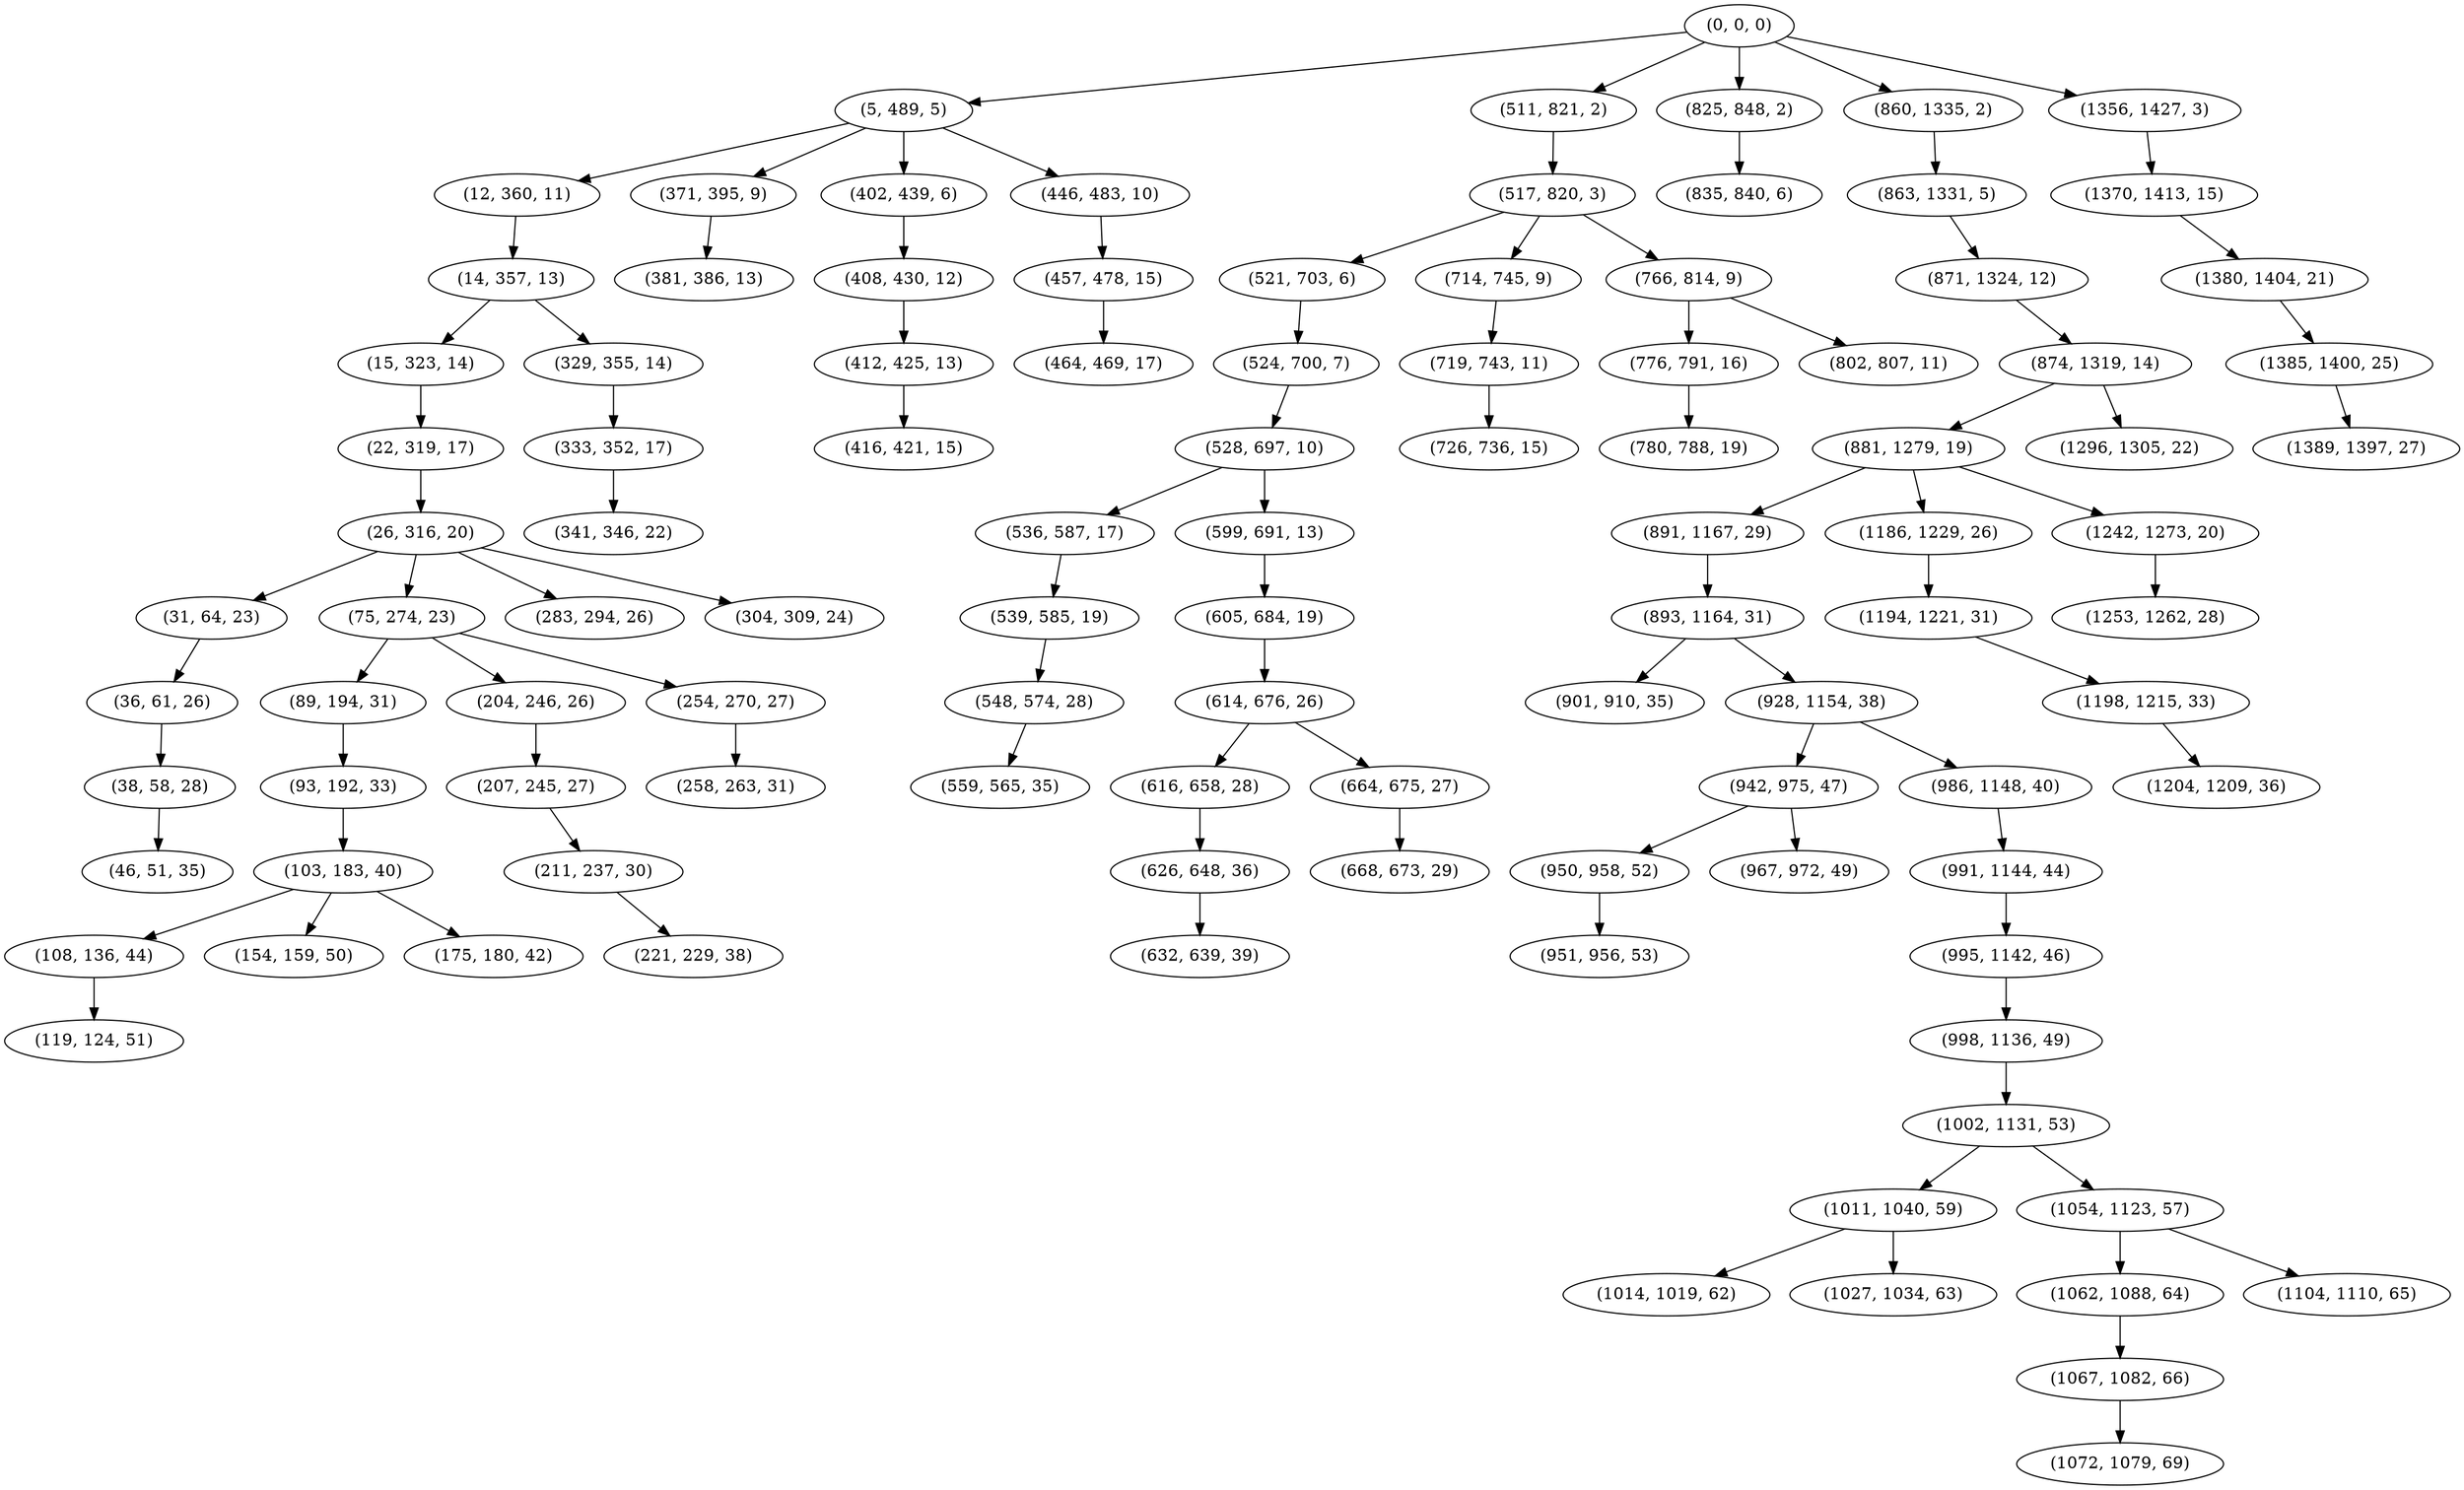 digraph tree {
    "(0, 0, 0)";
    "(5, 489, 5)";
    "(12, 360, 11)";
    "(14, 357, 13)";
    "(15, 323, 14)";
    "(22, 319, 17)";
    "(26, 316, 20)";
    "(31, 64, 23)";
    "(36, 61, 26)";
    "(38, 58, 28)";
    "(46, 51, 35)";
    "(75, 274, 23)";
    "(89, 194, 31)";
    "(93, 192, 33)";
    "(103, 183, 40)";
    "(108, 136, 44)";
    "(119, 124, 51)";
    "(154, 159, 50)";
    "(175, 180, 42)";
    "(204, 246, 26)";
    "(207, 245, 27)";
    "(211, 237, 30)";
    "(221, 229, 38)";
    "(254, 270, 27)";
    "(258, 263, 31)";
    "(283, 294, 26)";
    "(304, 309, 24)";
    "(329, 355, 14)";
    "(333, 352, 17)";
    "(341, 346, 22)";
    "(371, 395, 9)";
    "(381, 386, 13)";
    "(402, 439, 6)";
    "(408, 430, 12)";
    "(412, 425, 13)";
    "(416, 421, 15)";
    "(446, 483, 10)";
    "(457, 478, 15)";
    "(464, 469, 17)";
    "(511, 821, 2)";
    "(517, 820, 3)";
    "(521, 703, 6)";
    "(524, 700, 7)";
    "(528, 697, 10)";
    "(536, 587, 17)";
    "(539, 585, 19)";
    "(548, 574, 28)";
    "(559, 565, 35)";
    "(599, 691, 13)";
    "(605, 684, 19)";
    "(614, 676, 26)";
    "(616, 658, 28)";
    "(626, 648, 36)";
    "(632, 639, 39)";
    "(664, 675, 27)";
    "(668, 673, 29)";
    "(714, 745, 9)";
    "(719, 743, 11)";
    "(726, 736, 15)";
    "(766, 814, 9)";
    "(776, 791, 16)";
    "(780, 788, 19)";
    "(802, 807, 11)";
    "(825, 848, 2)";
    "(835, 840, 6)";
    "(860, 1335, 2)";
    "(863, 1331, 5)";
    "(871, 1324, 12)";
    "(874, 1319, 14)";
    "(881, 1279, 19)";
    "(891, 1167, 29)";
    "(893, 1164, 31)";
    "(901, 910, 35)";
    "(928, 1154, 38)";
    "(942, 975, 47)";
    "(950, 958, 52)";
    "(951, 956, 53)";
    "(967, 972, 49)";
    "(986, 1148, 40)";
    "(991, 1144, 44)";
    "(995, 1142, 46)";
    "(998, 1136, 49)";
    "(1002, 1131, 53)";
    "(1011, 1040, 59)";
    "(1014, 1019, 62)";
    "(1027, 1034, 63)";
    "(1054, 1123, 57)";
    "(1062, 1088, 64)";
    "(1067, 1082, 66)";
    "(1072, 1079, 69)";
    "(1104, 1110, 65)";
    "(1186, 1229, 26)";
    "(1194, 1221, 31)";
    "(1198, 1215, 33)";
    "(1204, 1209, 36)";
    "(1242, 1273, 20)";
    "(1253, 1262, 28)";
    "(1296, 1305, 22)";
    "(1356, 1427, 3)";
    "(1370, 1413, 15)";
    "(1380, 1404, 21)";
    "(1385, 1400, 25)";
    "(1389, 1397, 27)";
    "(0, 0, 0)" -> "(5, 489, 5)";
    "(0, 0, 0)" -> "(511, 821, 2)";
    "(0, 0, 0)" -> "(825, 848, 2)";
    "(0, 0, 0)" -> "(860, 1335, 2)";
    "(0, 0, 0)" -> "(1356, 1427, 3)";
    "(5, 489, 5)" -> "(12, 360, 11)";
    "(5, 489, 5)" -> "(371, 395, 9)";
    "(5, 489, 5)" -> "(402, 439, 6)";
    "(5, 489, 5)" -> "(446, 483, 10)";
    "(12, 360, 11)" -> "(14, 357, 13)";
    "(14, 357, 13)" -> "(15, 323, 14)";
    "(14, 357, 13)" -> "(329, 355, 14)";
    "(15, 323, 14)" -> "(22, 319, 17)";
    "(22, 319, 17)" -> "(26, 316, 20)";
    "(26, 316, 20)" -> "(31, 64, 23)";
    "(26, 316, 20)" -> "(75, 274, 23)";
    "(26, 316, 20)" -> "(283, 294, 26)";
    "(26, 316, 20)" -> "(304, 309, 24)";
    "(31, 64, 23)" -> "(36, 61, 26)";
    "(36, 61, 26)" -> "(38, 58, 28)";
    "(38, 58, 28)" -> "(46, 51, 35)";
    "(75, 274, 23)" -> "(89, 194, 31)";
    "(75, 274, 23)" -> "(204, 246, 26)";
    "(75, 274, 23)" -> "(254, 270, 27)";
    "(89, 194, 31)" -> "(93, 192, 33)";
    "(93, 192, 33)" -> "(103, 183, 40)";
    "(103, 183, 40)" -> "(108, 136, 44)";
    "(103, 183, 40)" -> "(154, 159, 50)";
    "(103, 183, 40)" -> "(175, 180, 42)";
    "(108, 136, 44)" -> "(119, 124, 51)";
    "(204, 246, 26)" -> "(207, 245, 27)";
    "(207, 245, 27)" -> "(211, 237, 30)";
    "(211, 237, 30)" -> "(221, 229, 38)";
    "(254, 270, 27)" -> "(258, 263, 31)";
    "(329, 355, 14)" -> "(333, 352, 17)";
    "(333, 352, 17)" -> "(341, 346, 22)";
    "(371, 395, 9)" -> "(381, 386, 13)";
    "(402, 439, 6)" -> "(408, 430, 12)";
    "(408, 430, 12)" -> "(412, 425, 13)";
    "(412, 425, 13)" -> "(416, 421, 15)";
    "(446, 483, 10)" -> "(457, 478, 15)";
    "(457, 478, 15)" -> "(464, 469, 17)";
    "(511, 821, 2)" -> "(517, 820, 3)";
    "(517, 820, 3)" -> "(521, 703, 6)";
    "(517, 820, 3)" -> "(714, 745, 9)";
    "(517, 820, 3)" -> "(766, 814, 9)";
    "(521, 703, 6)" -> "(524, 700, 7)";
    "(524, 700, 7)" -> "(528, 697, 10)";
    "(528, 697, 10)" -> "(536, 587, 17)";
    "(528, 697, 10)" -> "(599, 691, 13)";
    "(536, 587, 17)" -> "(539, 585, 19)";
    "(539, 585, 19)" -> "(548, 574, 28)";
    "(548, 574, 28)" -> "(559, 565, 35)";
    "(599, 691, 13)" -> "(605, 684, 19)";
    "(605, 684, 19)" -> "(614, 676, 26)";
    "(614, 676, 26)" -> "(616, 658, 28)";
    "(614, 676, 26)" -> "(664, 675, 27)";
    "(616, 658, 28)" -> "(626, 648, 36)";
    "(626, 648, 36)" -> "(632, 639, 39)";
    "(664, 675, 27)" -> "(668, 673, 29)";
    "(714, 745, 9)" -> "(719, 743, 11)";
    "(719, 743, 11)" -> "(726, 736, 15)";
    "(766, 814, 9)" -> "(776, 791, 16)";
    "(766, 814, 9)" -> "(802, 807, 11)";
    "(776, 791, 16)" -> "(780, 788, 19)";
    "(825, 848, 2)" -> "(835, 840, 6)";
    "(860, 1335, 2)" -> "(863, 1331, 5)";
    "(863, 1331, 5)" -> "(871, 1324, 12)";
    "(871, 1324, 12)" -> "(874, 1319, 14)";
    "(874, 1319, 14)" -> "(881, 1279, 19)";
    "(874, 1319, 14)" -> "(1296, 1305, 22)";
    "(881, 1279, 19)" -> "(891, 1167, 29)";
    "(881, 1279, 19)" -> "(1186, 1229, 26)";
    "(881, 1279, 19)" -> "(1242, 1273, 20)";
    "(891, 1167, 29)" -> "(893, 1164, 31)";
    "(893, 1164, 31)" -> "(901, 910, 35)";
    "(893, 1164, 31)" -> "(928, 1154, 38)";
    "(928, 1154, 38)" -> "(942, 975, 47)";
    "(928, 1154, 38)" -> "(986, 1148, 40)";
    "(942, 975, 47)" -> "(950, 958, 52)";
    "(942, 975, 47)" -> "(967, 972, 49)";
    "(950, 958, 52)" -> "(951, 956, 53)";
    "(986, 1148, 40)" -> "(991, 1144, 44)";
    "(991, 1144, 44)" -> "(995, 1142, 46)";
    "(995, 1142, 46)" -> "(998, 1136, 49)";
    "(998, 1136, 49)" -> "(1002, 1131, 53)";
    "(1002, 1131, 53)" -> "(1011, 1040, 59)";
    "(1002, 1131, 53)" -> "(1054, 1123, 57)";
    "(1011, 1040, 59)" -> "(1014, 1019, 62)";
    "(1011, 1040, 59)" -> "(1027, 1034, 63)";
    "(1054, 1123, 57)" -> "(1062, 1088, 64)";
    "(1054, 1123, 57)" -> "(1104, 1110, 65)";
    "(1062, 1088, 64)" -> "(1067, 1082, 66)";
    "(1067, 1082, 66)" -> "(1072, 1079, 69)";
    "(1186, 1229, 26)" -> "(1194, 1221, 31)";
    "(1194, 1221, 31)" -> "(1198, 1215, 33)";
    "(1198, 1215, 33)" -> "(1204, 1209, 36)";
    "(1242, 1273, 20)" -> "(1253, 1262, 28)";
    "(1356, 1427, 3)" -> "(1370, 1413, 15)";
    "(1370, 1413, 15)" -> "(1380, 1404, 21)";
    "(1380, 1404, 21)" -> "(1385, 1400, 25)";
    "(1385, 1400, 25)" -> "(1389, 1397, 27)";
}

